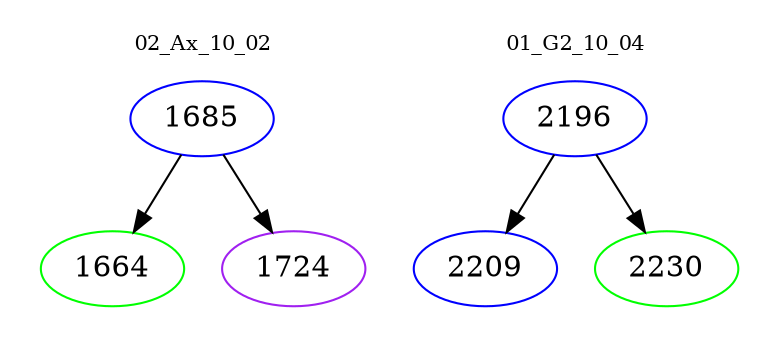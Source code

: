 digraph{
subgraph cluster_0 {
color = white
label = "02_Ax_10_02";
fontsize=10;
T0_1685 [label="1685", color="blue"]
T0_1685 -> T0_1664 [color="black"]
T0_1664 [label="1664", color="green"]
T0_1685 -> T0_1724 [color="black"]
T0_1724 [label="1724", color="purple"]
}
subgraph cluster_1 {
color = white
label = "01_G2_10_04";
fontsize=10;
T1_2196 [label="2196", color="blue"]
T1_2196 -> T1_2209 [color="black"]
T1_2209 [label="2209", color="blue"]
T1_2196 -> T1_2230 [color="black"]
T1_2230 [label="2230", color="green"]
}
}
